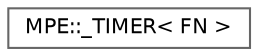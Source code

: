digraph "Graphical Class Hierarchy"
{
 // LATEX_PDF_SIZE
  bgcolor="transparent";
  edge [fontname=Helvetica,fontsize=10,labelfontname=Helvetica,labelfontsize=10];
  node [fontname=Helvetica,fontsize=10,shape=box,height=0.2,width=0.4];
  rankdir="LR";
  Node0 [id="Node000000",label="MPE::_TIMER\< FN \>",height=0.2,width=0.4,color="grey40", fillcolor="white", style="filled",URL="$class_m_p_e_1_1___t_i_m_e_r.html",tooltip="Timer class for profiling."];
}
